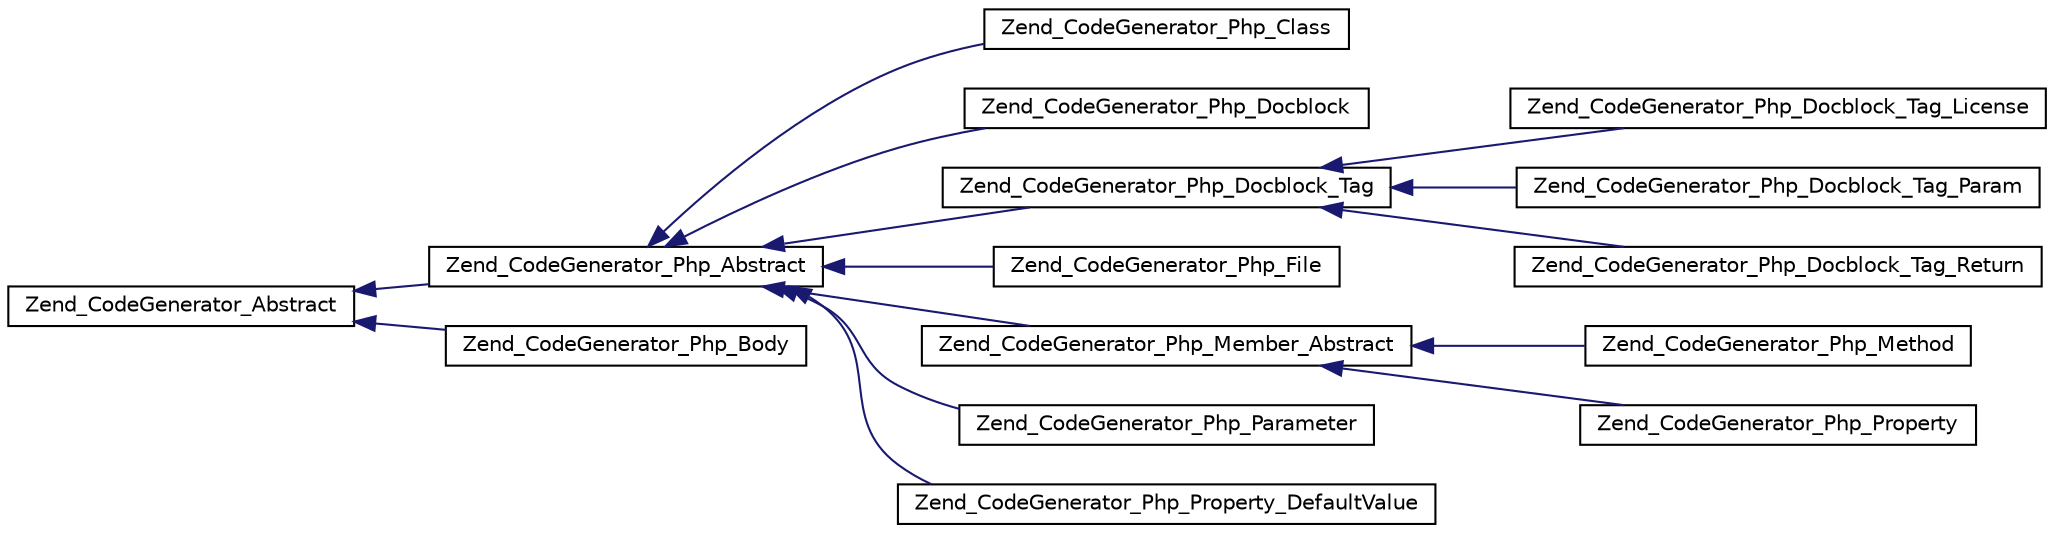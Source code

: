 digraph G
{
  edge [fontname="Helvetica",fontsize="10",labelfontname="Helvetica",labelfontsize="10"];
  node [fontname="Helvetica",fontsize="10",shape=record];
  rankdir="LR";
  Node1 [label="Zend_CodeGenerator_Abstract",height=0.2,width=0.4,color="black", fillcolor="white", style="filled",URL="$class_zend___code_generator___abstract.html"];
  Node1 -> Node2 [dir="back",color="midnightblue",fontsize="10",style="solid",fontname="Helvetica"];
  Node2 [label="Zend_CodeGenerator_Php_Abstract",height=0.2,width=0.4,color="black", fillcolor="white", style="filled",URL="$class_zend___code_generator___php___abstract.html"];
  Node2 -> Node3 [dir="back",color="midnightblue",fontsize="10",style="solid",fontname="Helvetica"];
  Node3 [label="Zend_CodeGenerator_Php_Class",height=0.2,width=0.4,color="black", fillcolor="white", style="filled",URL="$class_zend___code_generator___php___class.html"];
  Node2 -> Node4 [dir="back",color="midnightblue",fontsize="10",style="solid",fontname="Helvetica"];
  Node4 [label="Zend_CodeGenerator_Php_Docblock",height=0.2,width=0.4,color="black", fillcolor="white", style="filled",URL="$class_zend___code_generator___php___docblock.html"];
  Node2 -> Node5 [dir="back",color="midnightblue",fontsize="10",style="solid",fontname="Helvetica"];
  Node5 [label="Zend_CodeGenerator_Php_Docblock_Tag",height=0.2,width=0.4,color="black", fillcolor="white", style="filled",URL="$class_zend___code_generator___php___docblock___tag.html"];
  Node5 -> Node6 [dir="back",color="midnightblue",fontsize="10",style="solid",fontname="Helvetica"];
  Node6 [label="Zend_CodeGenerator_Php_Docblock_Tag_License",height=0.2,width=0.4,color="black", fillcolor="white", style="filled",URL="$class_zend___code_generator___php___docblock___tag___license.html"];
  Node5 -> Node7 [dir="back",color="midnightblue",fontsize="10",style="solid",fontname="Helvetica"];
  Node7 [label="Zend_CodeGenerator_Php_Docblock_Tag_Param",height=0.2,width=0.4,color="black", fillcolor="white", style="filled",URL="$class_zend___code_generator___php___docblock___tag___param.html"];
  Node5 -> Node8 [dir="back",color="midnightblue",fontsize="10",style="solid",fontname="Helvetica"];
  Node8 [label="Zend_CodeGenerator_Php_Docblock_Tag_Return",height=0.2,width=0.4,color="black", fillcolor="white", style="filled",URL="$class_zend___code_generator___php___docblock___tag___return.html"];
  Node2 -> Node9 [dir="back",color="midnightblue",fontsize="10",style="solid",fontname="Helvetica"];
  Node9 [label="Zend_CodeGenerator_Php_File",height=0.2,width=0.4,color="black", fillcolor="white", style="filled",URL="$class_zend___code_generator___php___file.html"];
  Node2 -> Node10 [dir="back",color="midnightblue",fontsize="10",style="solid",fontname="Helvetica"];
  Node10 [label="Zend_CodeGenerator_Php_Member_Abstract",height=0.2,width=0.4,color="black", fillcolor="white", style="filled",URL="$class_zend___code_generator___php___member___abstract.html"];
  Node10 -> Node11 [dir="back",color="midnightblue",fontsize="10",style="solid",fontname="Helvetica"];
  Node11 [label="Zend_CodeGenerator_Php_Method",height=0.2,width=0.4,color="black", fillcolor="white", style="filled",URL="$class_zend___code_generator___php___method.html"];
  Node10 -> Node12 [dir="back",color="midnightblue",fontsize="10",style="solid",fontname="Helvetica"];
  Node12 [label="Zend_CodeGenerator_Php_Property",height=0.2,width=0.4,color="black", fillcolor="white", style="filled",URL="$class_zend___code_generator___php___property.html"];
  Node2 -> Node13 [dir="back",color="midnightblue",fontsize="10",style="solid",fontname="Helvetica"];
  Node13 [label="Zend_CodeGenerator_Php_Parameter",height=0.2,width=0.4,color="black", fillcolor="white", style="filled",URL="$class_zend___code_generator___php___parameter.html"];
  Node2 -> Node14 [dir="back",color="midnightblue",fontsize="10",style="solid",fontname="Helvetica"];
  Node14 [label="Zend_CodeGenerator_Php_Property_DefaultValue",height=0.2,width=0.4,color="black", fillcolor="white", style="filled",URL="$class_zend___code_generator___php___property___default_value.html"];
  Node1 -> Node15 [dir="back",color="midnightblue",fontsize="10",style="solid",fontname="Helvetica"];
  Node15 [label="Zend_CodeGenerator_Php_Body",height=0.2,width=0.4,color="black", fillcolor="white", style="filled",URL="$class_zend___code_generator___php___body.html"];
}
